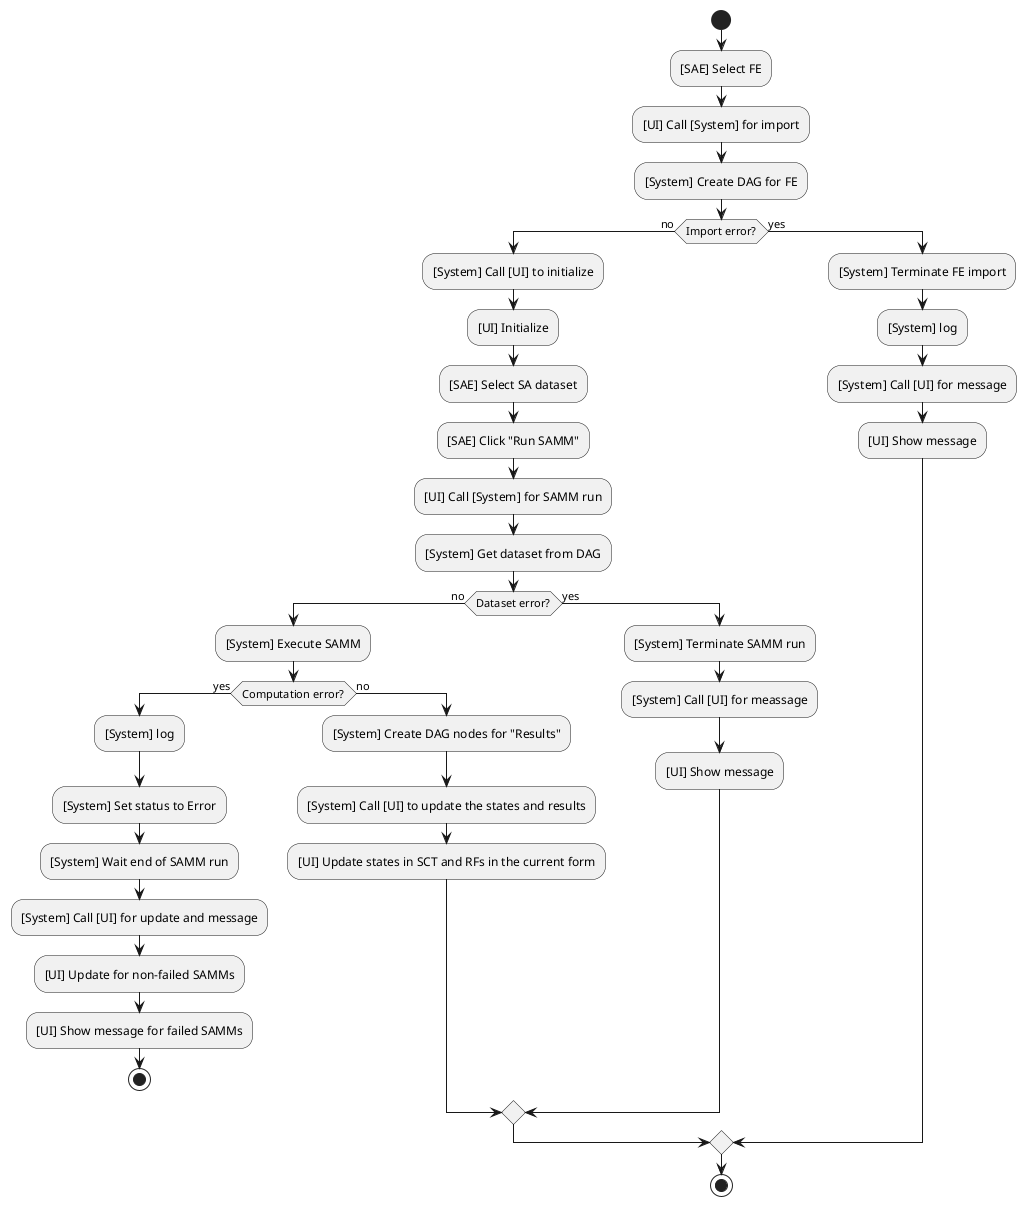 @startuml UC_01

start
:[SAE] Select FE;
:[UI] Call [System] for import;
:[System] Create DAG for FE;

if (Import error?) then (no)
  :[System] Call [UI] to initialize;
  :[UI] Initialize;
  :[SAE] Select SA dataset;
  :[SAE] Click "Run SAMM";
  :[UI] Call [System] for SAMM run;
  :[System] Get dataset from DAG;

  if (Dataset error?) then (no)
    :[System] Execute SAMM;

    if (Computation error?) then (yes)
      :[System] log;
      :[System] Set status to Error;
      :[System] Wait end of SAMM run;
      :[System] Call [UI] for update and message;
      :[UI] Update for non-failed SAMMs;
      :[UI] Show message for failed SAMMs;
      stop
    else (no)
      :[System] Create DAG nodes for "Results";
      :[System] Call [UI] to update the states and results;
      :[UI] Update states in SCT and RFs in the current form;
    endif
  else (yes)
    :[System] Terminate SAMM run;
    :[System] Call [UI] for meassage;
    :[UI] Show message;
  endif
else (yes)
  :[System] Terminate FE import;
  :[System] log;
  :[System] Call [UI] for message;
  :[UI] Show message;
endif

stop

@enduml
